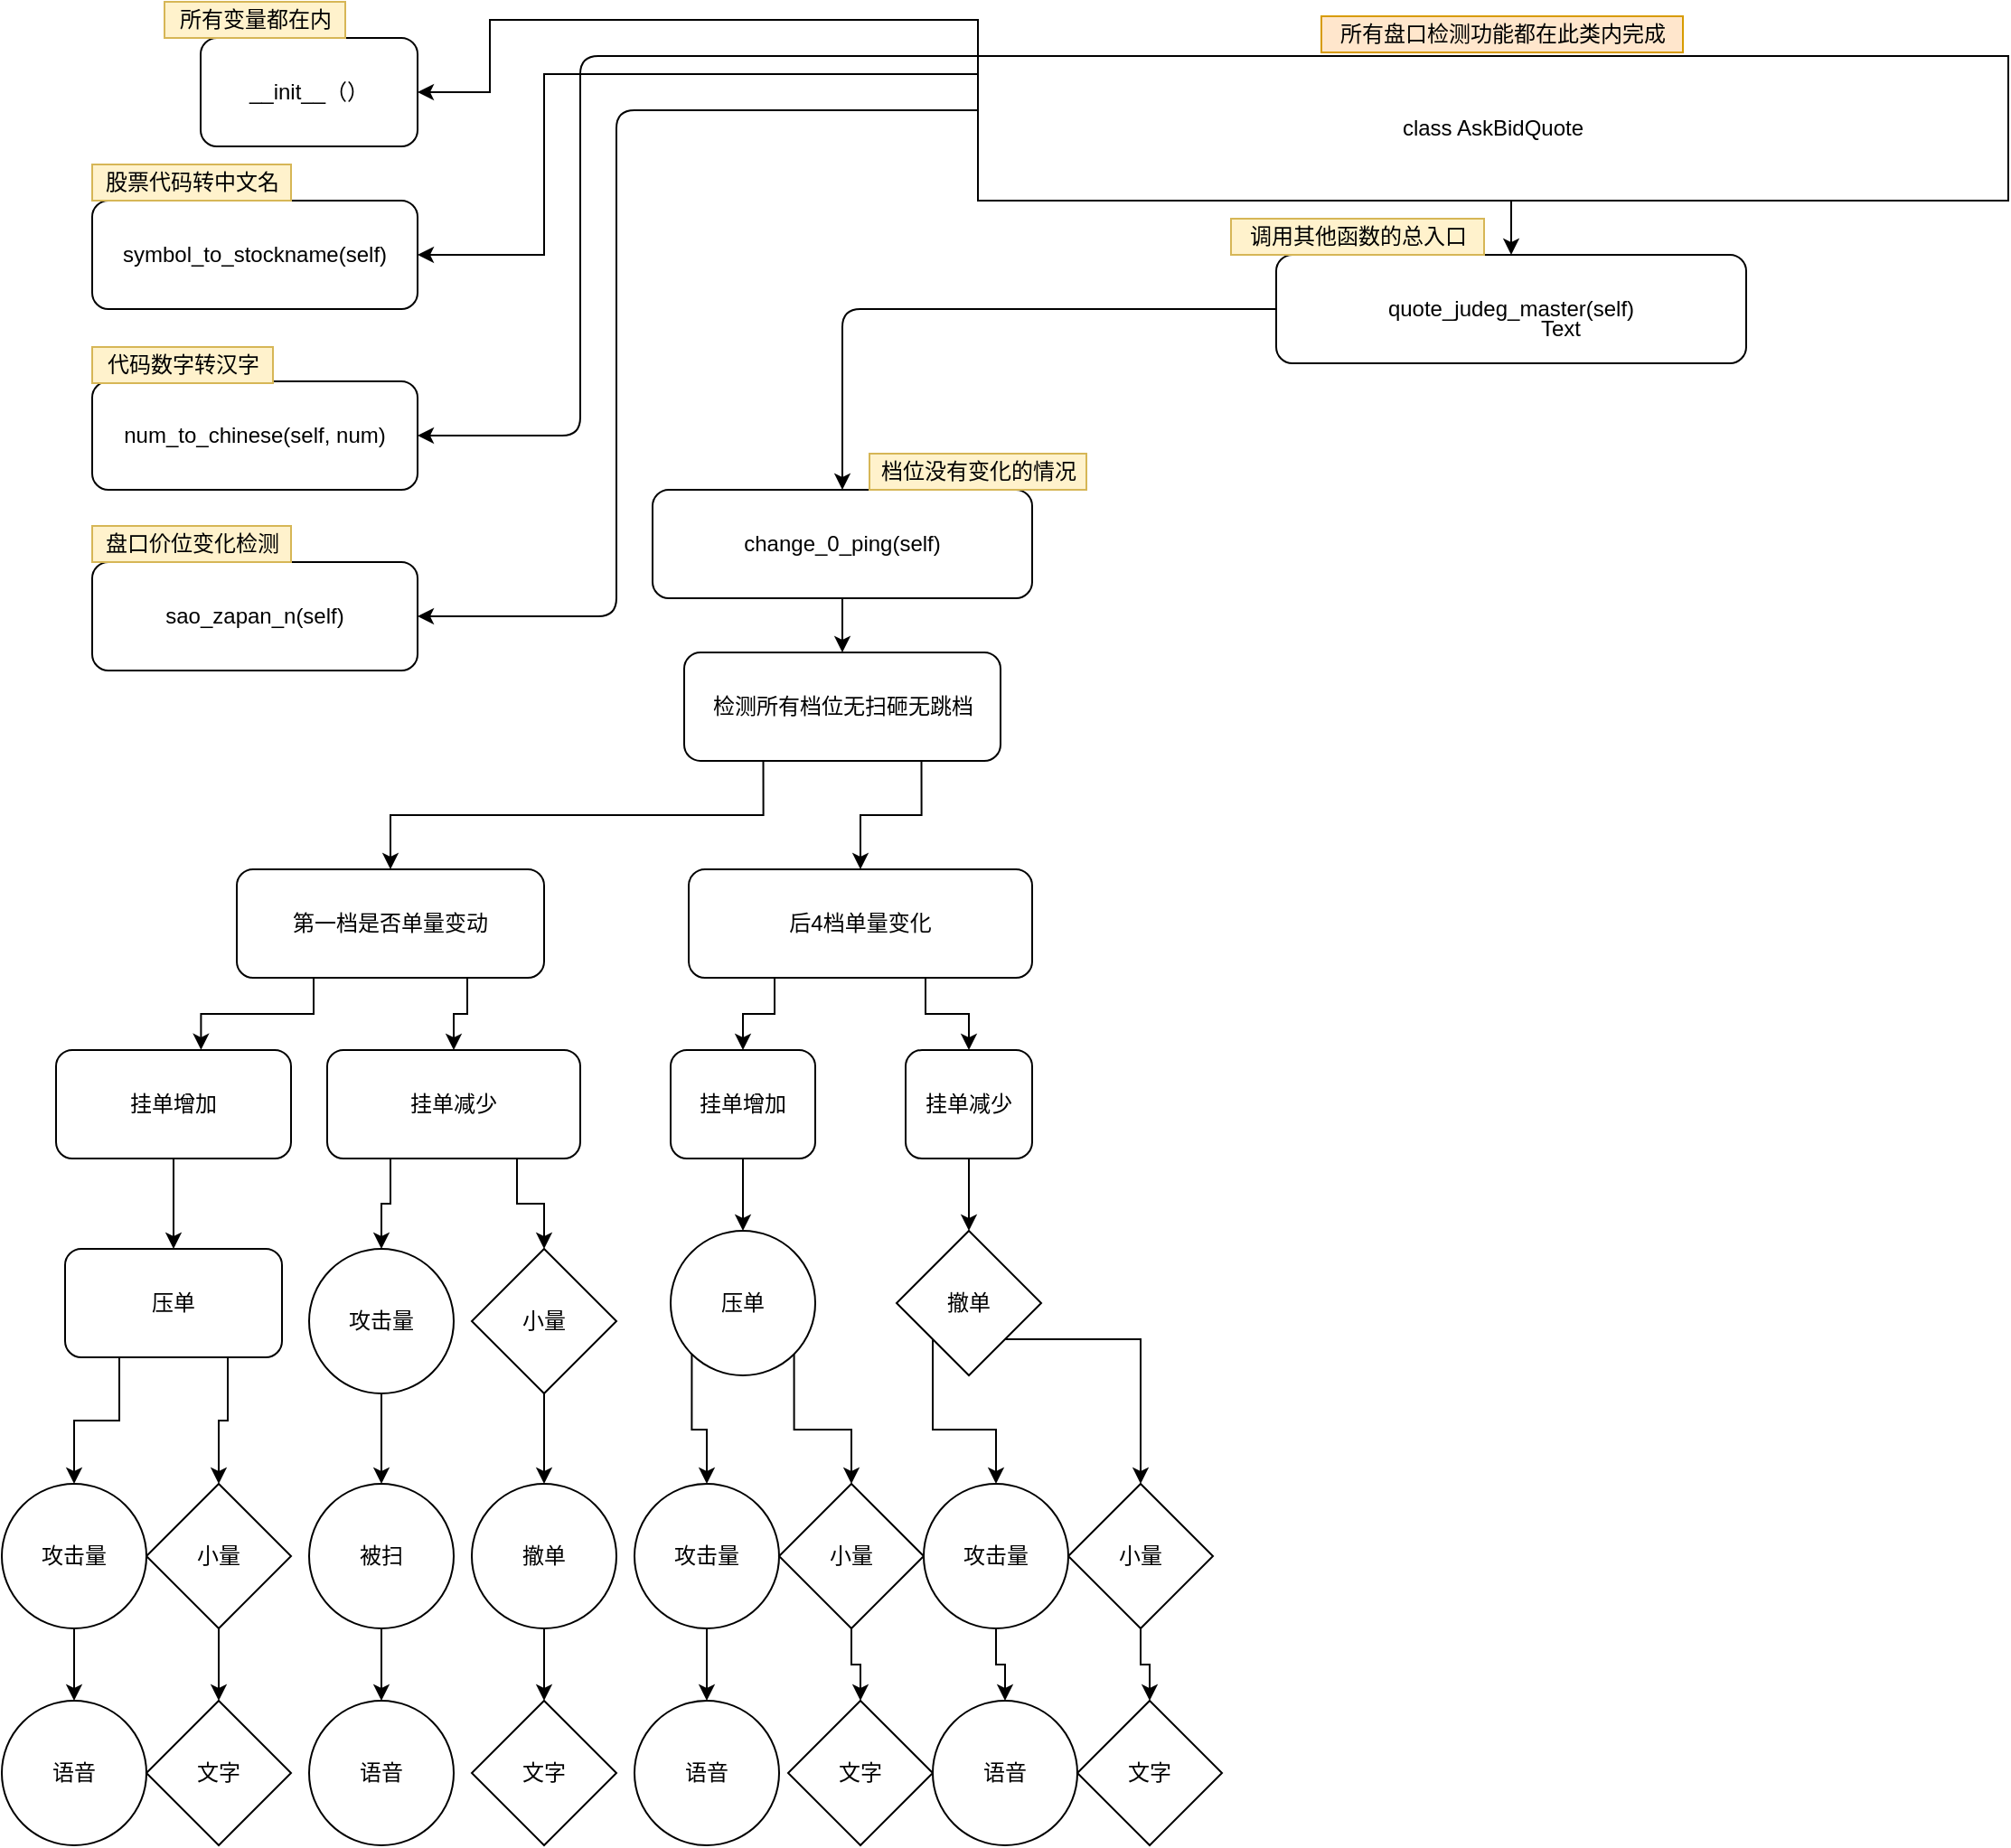 <mxfile version="12.5.6" type="github">
  <diagram id="dHWgx3uqRyAXGrRmZ57P" name="Page-1">
    <mxGraphModel dx="1673" dy="976" grid="1" gridSize="10" guides="1" tooltips="1" connect="1" arrows="1" fold="1" page="1" pageScale="1" pageWidth="1920" pageHeight="1200" math="0" shadow="0">
      <root>
        <mxCell id="0"/>
        <mxCell id="1" parent="0"/>
        <mxCell id="PrwOAb1tr_43_Qb7wZnU-9" style="edgeStyle=orthogonalEdgeStyle;rounded=0;orthogonalLoop=1;jettySize=auto;html=1;exitX=0.5;exitY=0;exitDx=0;exitDy=0;entryX=0.5;entryY=0;entryDx=0;entryDy=0;" edge="1" parent="1" source="PrwOAb1tr_43_Qb7wZnU-1" target="PrwOAb1tr_43_Qb7wZnU-7">
          <mxGeometry relative="1" as="geometry"/>
        </mxCell>
        <mxCell id="PrwOAb1tr_43_Qb7wZnU-11" style="edgeStyle=orthogonalEdgeStyle;rounded=0;orthogonalLoop=1;jettySize=auto;html=1;exitX=1;exitY=1;exitDx=0;exitDy=0;entryX=1;entryY=0.5;entryDx=0;entryDy=0;" edge="1" parent="1" source="PrwOAb1tr_43_Qb7wZnU-1" target="PrwOAb1tr_43_Qb7wZnU-3">
          <mxGeometry relative="1" as="geometry">
            <Array as="points">
              <mxPoint x="270" y="20"/>
              <mxPoint x="270" y="60"/>
            </Array>
          </mxGeometry>
        </mxCell>
        <mxCell id="PrwOAb1tr_43_Qb7wZnU-12" style="edgeStyle=orthogonalEdgeStyle;rounded=0;orthogonalLoop=1;jettySize=auto;html=1;exitX=1;exitY=0.5;exitDx=0;exitDy=0;entryX=1;entryY=0.5;entryDx=0;entryDy=0;" edge="1" parent="1" source="PrwOAb1tr_43_Qb7wZnU-1" target="PrwOAb1tr_43_Qb7wZnU-4">
          <mxGeometry relative="1" as="geometry">
            <Array as="points">
              <mxPoint x="540" y="50"/>
              <mxPoint x="300" y="50"/>
              <mxPoint x="300" y="150"/>
            </Array>
          </mxGeometry>
        </mxCell>
        <mxCell id="PrwOAb1tr_43_Qb7wZnU-1" value="class AskBidQuote" style="rounded=0;whiteSpace=wrap;html=1;flipH=0;flipV=1;direction=west;" vertex="1" parent="1">
          <mxGeometry x="540" y="40" width="570" height="80" as="geometry"/>
        </mxCell>
        <mxCell id="PrwOAb1tr_43_Qb7wZnU-3" value="__init__（）" style="rounded=1;whiteSpace=wrap;html=1;" vertex="1" parent="1">
          <mxGeometry x="110" y="30" width="120" height="60" as="geometry"/>
        </mxCell>
        <mxCell id="PrwOAb1tr_43_Qb7wZnU-4" value="symbol_to_stockname(self)" style="rounded=1;whiteSpace=wrap;html=1;" vertex="1" parent="1">
          <mxGeometry x="50" y="120" width="180" height="60" as="geometry"/>
        </mxCell>
        <mxCell id="PrwOAb1tr_43_Qb7wZnU-5" value="num_to_chinese(self, num)" style="rounded=1;whiteSpace=wrap;html=1;" vertex="1" parent="1">
          <mxGeometry x="50" y="220" width="180" height="60" as="geometry"/>
        </mxCell>
        <mxCell id="PrwOAb1tr_43_Qb7wZnU-7" value="quote_judeg_master(self)" style="rounded=1;whiteSpace=wrap;html=1;" vertex="1" parent="1">
          <mxGeometry x="705" y="150" width="260" height="60" as="geometry"/>
        </mxCell>
        <mxCell id="PrwOAb1tr_43_Qb7wZnU-14" value="sao_zapan_n(self)" style="rounded=1;whiteSpace=wrap;html=1;" vertex="1" parent="1">
          <mxGeometry x="50" y="320" width="180" height="60" as="geometry"/>
        </mxCell>
        <mxCell id="PrwOAb1tr_43_Qb7wZnU-15" value="" style="edgeStyle=elbowEdgeStyle;elbow=horizontal;endArrow=classic;html=1;entryX=1;entryY=0.5;entryDx=0;entryDy=0;" edge="1" parent="1" target="PrwOAb1tr_43_Qb7wZnU-5">
          <mxGeometry width="50" height="50" relative="1" as="geometry">
            <mxPoint x="540" y="40" as="sourcePoint"/>
            <mxPoint x="420" y="170" as="targetPoint"/>
            <Array as="points">
              <mxPoint x="320" y="190"/>
              <mxPoint x="320" y="199"/>
              <mxPoint x="320" y="120"/>
            </Array>
          </mxGeometry>
        </mxCell>
        <mxCell id="PrwOAb1tr_43_Qb7wZnU-16" value="" style="edgeStyle=elbowEdgeStyle;elbow=horizontal;endArrow=classic;html=1;exitX=1;exitY=0.375;exitDx=0;exitDy=0;exitPerimeter=0;entryX=1;entryY=0.5;entryDx=0;entryDy=0;" edge="1" parent="1" source="PrwOAb1tr_43_Qb7wZnU-1" target="PrwOAb1tr_43_Qb7wZnU-14">
          <mxGeometry width="50" height="50" relative="1" as="geometry">
            <mxPoint x="330" y="330" as="sourcePoint"/>
            <mxPoint x="380" y="280" as="targetPoint"/>
            <Array as="points">
              <mxPoint x="340" y="180"/>
            </Array>
          </mxGeometry>
        </mxCell>
        <mxCell id="PrwOAb1tr_43_Qb7wZnU-17" value="Text" style="text;html=1;align=center;verticalAlign=middle;resizable=0;points=[];autosize=1;" vertex="1" parent="1">
          <mxGeometry x="842" y="181" width="40" height="20" as="geometry"/>
        </mxCell>
        <mxCell id="PrwOAb1tr_43_Qb7wZnU-22" value="&lt;div&gt;所有盘口检测功能都在此类内完成&lt;/div&gt;" style="text;html=1;align=center;verticalAlign=middle;resizable=0;points=[];autosize=1;fillColor=#ffe6cc;strokeColor=#d79b00;" vertex="1" parent="1">
          <mxGeometry x="730" y="18" width="200" height="20" as="geometry"/>
        </mxCell>
        <mxCell id="PrwOAb1tr_43_Qb7wZnU-23" value="&lt;div&gt;调用其他函数的总入口&lt;/div&gt;" style="text;html=1;align=center;verticalAlign=middle;resizable=0;points=[];autosize=1;fillColor=#fff2cc;strokeColor=#d6b656;" vertex="1" parent="1">
          <mxGeometry x="680" y="130" width="140" height="20" as="geometry"/>
        </mxCell>
        <mxCell id="PrwOAb1tr_43_Qb7wZnU-24" value="&lt;div&gt;所有变量都在内&lt;/div&gt;" style="text;html=1;align=center;verticalAlign=middle;resizable=0;points=[];autosize=1;fillColor=#fff2cc;strokeColor=#d6b656;" vertex="1" parent="1">
          <mxGeometry x="90" y="10" width="100" height="20" as="geometry"/>
        </mxCell>
        <mxCell id="PrwOAb1tr_43_Qb7wZnU-25" value="股票代码转中文名" style="text;html=1;align=center;verticalAlign=middle;resizable=0;points=[];autosize=1;fillColor=#fff2cc;strokeColor=#d6b656;" vertex="1" parent="1">
          <mxGeometry x="50" y="100" width="110" height="20" as="geometry"/>
        </mxCell>
        <mxCell id="PrwOAb1tr_43_Qb7wZnU-26" value="&lt;div&gt;代码数字转汉字&lt;/div&gt;" style="text;html=1;align=center;verticalAlign=middle;resizable=0;points=[];autosize=1;fillColor=#fff2cc;strokeColor=#d6b656;" vertex="1" parent="1">
          <mxGeometry x="50" y="201" width="100" height="20" as="geometry"/>
        </mxCell>
        <mxCell id="PrwOAb1tr_43_Qb7wZnU-27" value="盘口价位变化检测" style="text;html=1;align=center;verticalAlign=middle;resizable=0;points=[];autosize=1;fillColor=#fff2cc;strokeColor=#d6b656;" vertex="1" parent="1">
          <mxGeometry x="50" y="300" width="110" height="20" as="geometry"/>
        </mxCell>
        <mxCell id="PrwOAb1tr_43_Qb7wZnU-34" style="edgeStyle=orthogonalEdgeStyle;rounded=0;orthogonalLoop=1;jettySize=auto;html=1;exitX=0.5;exitY=1;exitDx=0;exitDy=0;entryX=0.5;entryY=0;entryDx=0;entryDy=0;" edge="1" parent="1" source="PrwOAb1tr_43_Qb7wZnU-28" target="PrwOAb1tr_43_Qb7wZnU-32">
          <mxGeometry relative="1" as="geometry"/>
        </mxCell>
        <mxCell id="PrwOAb1tr_43_Qb7wZnU-28" value="change_0_ping(self)" style="rounded=1;whiteSpace=wrap;html=1;" vertex="1" parent="1">
          <mxGeometry x="360" y="280" width="210" height="60" as="geometry"/>
        </mxCell>
        <mxCell id="PrwOAb1tr_43_Qb7wZnU-30" value="" style="edgeStyle=elbowEdgeStyle;elbow=vertical;endArrow=classic;html=1;exitX=0;exitY=0.5;exitDx=0;exitDy=0;entryX=0.5;entryY=0;entryDx=0;entryDy=0;" edge="1" parent="1" source="PrwOAb1tr_43_Qb7wZnU-7" target="PrwOAb1tr_43_Qb7wZnU-28">
          <mxGeometry width="50" height="50" relative="1" as="geometry">
            <mxPoint x="50" y="450" as="sourcePoint"/>
            <mxPoint x="510" y="240" as="targetPoint"/>
            <Array as="points">
              <mxPoint x="610" y="180"/>
            </Array>
          </mxGeometry>
        </mxCell>
        <mxCell id="PrwOAb1tr_43_Qb7wZnU-31" value="&lt;div&gt;档位没有变化的情况&lt;/div&gt;" style="text;html=1;align=center;verticalAlign=middle;resizable=0;points=[];autosize=1;fillColor=#fff2cc;strokeColor=#d6b656;" vertex="1" parent="1">
          <mxGeometry x="480" y="260" width="120" height="20" as="geometry"/>
        </mxCell>
        <mxCell id="PrwOAb1tr_43_Qb7wZnU-36" style="edgeStyle=orthogonalEdgeStyle;rounded=0;orthogonalLoop=1;jettySize=auto;html=1;exitX=0.25;exitY=1;exitDx=0;exitDy=0;entryX=0.5;entryY=0;entryDx=0;entryDy=0;" edge="1" parent="1" source="PrwOAb1tr_43_Qb7wZnU-32" target="PrwOAb1tr_43_Qb7wZnU-35">
          <mxGeometry relative="1" as="geometry"/>
        </mxCell>
        <mxCell id="PrwOAb1tr_43_Qb7wZnU-38" style="edgeStyle=orthogonalEdgeStyle;rounded=0;orthogonalLoop=1;jettySize=auto;html=1;exitX=0.75;exitY=1;exitDx=0;exitDy=0;" edge="1" parent="1" source="PrwOAb1tr_43_Qb7wZnU-32" target="PrwOAb1tr_43_Qb7wZnU-37">
          <mxGeometry relative="1" as="geometry"/>
        </mxCell>
        <mxCell id="PrwOAb1tr_43_Qb7wZnU-32" value="&lt;div&gt;检测所有档位无扫砸无跳档&lt;/div&gt;" style="rounded=1;whiteSpace=wrap;html=1;" vertex="1" parent="1">
          <mxGeometry x="377.5" y="370" width="175" height="60" as="geometry"/>
        </mxCell>
        <mxCell id="PrwOAb1tr_43_Qb7wZnU-53" style="edgeStyle=orthogonalEdgeStyle;rounded=0;orthogonalLoop=1;jettySize=auto;html=1;exitX=0.25;exitY=1;exitDx=0;exitDy=0;entryX=0.617;entryY=-0.002;entryDx=0;entryDy=0;entryPerimeter=0;" edge="1" parent="1" source="PrwOAb1tr_43_Qb7wZnU-35" target="PrwOAb1tr_43_Qb7wZnU-51">
          <mxGeometry relative="1" as="geometry"/>
        </mxCell>
        <mxCell id="PrwOAb1tr_43_Qb7wZnU-54" style="edgeStyle=orthogonalEdgeStyle;rounded=0;orthogonalLoop=1;jettySize=auto;html=1;exitX=0.75;exitY=1;exitDx=0;exitDy=0;entryX=0.5;entryY=0;entryDx=0;entryDy=0;" edge="1" parent="1" source="PrwOAb1tr_43_Qb7wZnU-35" target="PrwOAb1tr_43_Qb7wZnU-52">
          <mxGeometry relative="1" as="geometry"/>
        </mxCell>
        <mxCell id="PrwOAb1tr_43_Qb7wZnU-35" value="&lt;div&gt;第一档是否单量变动&lt;/div&gt;" style="rounded=1;whiteSpace=wrap;html=1;" vertex="1" parent="1">
          <mxGeometry x="130" y="490" width="170" height="60" as="geometry"/>
        </mxCell>
        <mxCell id="PrwOAb1tr_43_Qb7wZnU-45" style="edgeStyle=orthogonalEdgeStyle;rounded=0;orthogonalLoop=1;jettySize=auto;html=1;exitX=0.5;exitY=1;exitDx=0;exitDy=0;" edge="1" parent="1" source="PrwOAb1tr_43_Qb7wZnU-37" target="PrwOAb1tr_43_Qb7wZnU-41">
          <mxGeometry relative="1" as="geometry">
            <Array as="points">
              <mxPoint x="511" y="550"/>
              <mxPoint x="511" y="570"/>
              <mxPoint x="535" y="570"/>
            </Array>
          </mxGeometry>
        </mxCell>
        <mxCell id="PrwOAb1tr_43_Qb7wZnU-81" style="edgeStyle=orthogonalEdgeStyle;rounded=0;orthogonalLoop=1;jettySize=auto;html=1;exitX=0.25;exitY=1;exitDx=0;exitDy=0;entryX=0.5;entryY=0;entryDx=0;entryDy=0;" edge="1" parent="1" source="PrwOAb1tr_43_Qb7wZnU-37" target="PrwOAb1tr_43_Qb7wZnU-47">
          <mxGeometry relative="1" as="geometry"/>
        </mxCell>
        <mxCell id="PrwOAb1tr_43_Qb7wZnU-37" value="后4档单量变化" style="rounded=1;whiteSpace=wrap;html=1;" vertex="1" parent="1">
          <mxGeometry x="380" y="490" width="190" height="60" as="geometry"/>
        </mxCell>
        <mxCell id="PrwOAb1tr_43_Qb7wZnU-69" style="edgeStyle=orthogonalEdgeStyle;rounded=0;orthogonalLoop=1;jettySize=auto;html=1;exitX=0.5;exitY=1;exitDx=0;exitDy=0;entryX=0.5;entryY=0;entryDx=0;entryDy=0;" edge="1" parent="1" source="PrwOAb1tr_43_Qb7wZnU-40" target="PrwOAb1tr_43_Qb7wZnU-67">
          <mxGeometry relative="1" as="geometry"/>
        </mxCell>
        <mxCell id="PrwOAb1tr_43_Qb7wZnU-40" value="小量" style="rhombus;whiteSpace=wrap;html=1;" vertex="1" parent="1">
          <mxGeometry x="80" y="830" width="80" height="80" as="geometry"/>
        </mxCell>
        <mxCell id="PrwOAb1tr_43_Qb7wZnU-86" style="edgeStyle=orthogonalEdgeStyle;rounded=0;orthogonalLoop=1;jettySize=auto;html=1;exitX=0.5;exitY=1;exitDx=0;exitDy=0;entryX=0.5;entryY=0;entryDx=0;entryDy=0;" edge="1" parent="1" source="PrwOAb1tr_43_Qb7wZnU-41" target="PrwOAb1tr_43_Qb7wZnU-84">
          <mxGeometry relative="1" as="geometry"/>
        </mxCell>
        <mxCell id="PrwOAb1tr_43_Qb7wZnU-41" value="挂单减少" style="rounded=1;whiteSpace=wrap;html=1;" vertex="1" parent="1">
          <mxGeometry x="500" y="590" width="70" height="60" as="geometry"/>
        </mxCell>
        <mxCell id="PrwOAb1tr_43_Qb7wZnU-85" style="edgeStyle=orthogonalEdgeStyle;rounded=0;orthogonalLoop=1;jettySize=auto;html=1;exitX=0.5;exitY=1;exitDx=0;exitDy=0;entryX=0.5;entryY=0;entryDx=0;entryDy=0;" edge="1" parent="1" source="PrwOAb1tr_43_Qb7wZnU-47" target="PrwOAb1tr_43_Qb7wZnU-83">
          <mxGeometry relative="1" as="geometry"/>
        </mxCell>
        <mxCell id="PrwOAb1tr_43_Qb7wZnU-47" value="挂单增加" style="rounded=1;whiteSpace=wrap;html=1;" vertex="1" parent="1">
          <mxGeometry x="370" y="590" width="80" height="60" as="geometry"/>
        </mxCell>
        <mxCell id="PrwOAb1tr_43_Qb7wZnU-70" style="edgeStyle=orthogonalEdgeStyle;rounded=0;orthogonalLoop=1;jettySize=auto;html=1;exitX=0.5;exitY=1;exitDx=0;exitDy=0;entryX=0.5;entryY=0;entryDx=0;entryDy=0;" edge="1" parent="1" source="PrwOAb1tr_43_Qb7wZnU-49" target="PrwOAb1tr_43_Qb7wZnU-63">
          <mxGeometry relative="1" as="geometry"/>
        </mxCell>
        <mxCell id="PrwOAb1tr_43_Qb7wZnU-49" value="攻击量" style="ellipse;whiteSpace=wrap;html=1;aspect=fixed;" vertex="1" parent="1">
          <mxGeometry x="170" y="700" width="80" height="80" as="geometry"/>
        </mxCell>
        <mxCell id="PrwOAb1tr_43_Qb7wZnU-77" style="edgeStyle=orthogonalEdgeStyle;rounded=0;orthogonalLoop=1;jettySize=auto;html=1;exitX=0.5;exitY=1;exitDx=0;exitDy=0;entryX=0.5;entryY=0;entryDx=0;entryDy=0;" edge="1" parent="1" source="PrwOAb1tr_43_Qb7wZnU-51" target="PrwOAb1tr_43_Qb7wZnU-76">
          <mxGeometry relative="1" as="geometry"/>
        </mxCell>
        <mxCell id="PrwOAb1tr_43_Qb7wZnU-51" value="挂单增加" style="rounded=1;whiteSpace=wrap;html=1;" vertex="1" parent="1">
          <mxGeometry x="30" y="590" width="130" height="60" as="geometry"/>
        </mxCell>
        <mxCell id="PrwOAb1tr_43_Qb7wZnU-61" style="edgeStyle=orthogonalEdgeStyle;rounded=0;orthogonalLoop=1;jettySize=auto;html=1;exitX=0.25;exitY=1;exitDx=0;exitDy=0;entryX=0.5;entryY=0;entryDx=0;entryDy=0;" edge="1" parent="1" source="PrwOAb1tr_43_Qb7wZnU-52" target="PrwOAb1tr_43_Qb7wZnU-49">
          <mxGeometry relative="1" as="geometry"/>
        </mxCell>
        <mxCell id="PrwOAb1tr_43_Qb7wZnU-62" style="edgeStyle=orthogonalEdgeStyle;rounded=0;orthogonalLoop=1;jettySize=auto;html=1;exitX=0.75;exitY=1;exitDx=0;exitDy=0;entryX=0.5;entryY=0;entryDx=0;entryDy=0;" edge="1" parent="1" source="PrwOAb1tr_43_Qb7wZnU-52" target="PrwOAb1tr_43_Qb7wZnU-55">
          <mxGeometry relative="1" as="geometry"/>
        </mxCell>
        <mxCell id="PrwOAb1tr_43_Qb7wZnU-52" value="挂单减少" style="rounded=1;whiteSpace=wrap;html=1;" vertex="1" parent="1">
          <mxGeometry x="180" y="590" width="140" height="60" as="geometry"/>
        </mxCell>
        <mxCell id="PrwOAb1tr_43_Qb7wZnU-71" style="edgeStyle=orthogonalEdgeStyle;rounded=0;orthogonalLoop=1;jettySize=auto;html=1;exitX=0.5;exitY=1;exitDx=0;exitDy=0;entryX=0.5;entryY=0;entryDx=0;entryDy=0;" edge="1" parent="1" source="PrwOAb1tr_43_Qb7wZnU-55" target="PrwOAb1tr_43_Qb7wZnU-64">
          <mxGeometry relative="1" as="geometry"/>
        </mxCell>
        <mxCell id="PrwOAb1tr_43_Qb7wZnU-55" value="小量" style="rhombus;whiteSpace=wrap;html=1;" vertex="1" parent="1">
          <mxGeometry x="260" y="700" width="80" height="80" as="geometry"/>
        </mxCell>
        <mxCell id="PrwOAb1tr_43_Qb7wZnU-68" style="edgeStyle=orthogonalEdgeStyle;rounded=0;orthogonalLoop=1;jettySize=auto;html=1;exitX=0.5;exitY=1;exitDx=0;exitDy=0;entryX=0.5;entryY=0;entryDx=0;entryDy=0;" edge="1" parent="1" source="PrwOAb1tr_43_Qb7wZnU-56" target="PrwOAb1tr_43_Qb7wZnU-65">
          <mxGeometry relative="1" as="geometry"/>
        </mxCell>
        <mxCell id="PrwOAb1tr_43_Qb7wZnU-56" value="攻击量" style="ellipse;whiteSpace=wrap;html=1;aspect=fixed;" vertex="1" parent="1">
          <mxGeometry x="-2.276e-15" y="830" width="80" height="80" as="geometry"/>
        </mxCell>
        <mxCell id="PrwOAb1tr_43_Qb7wZnU-73" style="edgeStyle=orthogonalEdgeStyle;rounded=0;orthogonalLoop=1;jettySize=auto;html=1;exitX=0.5;exitY=1;exitDx=0;exitDy=0;entryX=0.5;entryY=0;entryDx=0;entryDy=0;" edge="1" parent="1" source="PrwOAb1tr_43_Qb7wZnU-63" target="PrwOAb1tr_43_Qb7wZnU-72">
          <mxGeometry relative="1" as="geometry"/>
        </mxCell>
        <mxCell id="PrwOAb1tr_43_Qb7wZnU-63" value="&lt;div&gt;被扫&lt;/div&gt;" style="ellipse;whiteSpace=wrap;html=1;aspect=fixed;" vertex="1" parent="1">
          <mxGeometry x="170" y="830" width="80" height="80" as="geometry"/>
        </mxCell>
        <mxCell id="PrwOAb1tr_43_Qb7wZnU-75" style="edgeStyle=orthogonalEdgeStyle;rounded=0;orthogonalLoop=1;jettySize=auto;html=1;exitX=0.5;exitY=1;exitDx=0;exitDy=0;entryX=0.5;entryY=0;entryDx=0;entryDy=0;" edge="1" parent="1" source="PrwOAb1tr_43_Qb7wZnU-64" target="PrwOAb1tr_43_Qb7wZnU-74">
          <mxGeometry relative="1" as="geometry"/>
        </mxCell>
        <mxCell id="PrwOAb1tr_43_Qb7wZnU-64" value="撤单" style="ellipse;whiteSpace=wrap;html=1;aspect=fixed;" vertex="1" parent="1">
          <mxGeometry x="260" y="830" width="80" height="80" as="geometry"/>
        </mxCell>
        <mxCell id="PrwOAb1tr_43_Qb7wZnU-65" value="语音" style="ellipse;whiteSpace=wrap;html=1;aspect=fixed;" vertex="1" parent="1">
          <mxGeometry y="950" width="80" height="80" as="geometry"/>
        </mxCell>
        <mxCell id="PrwOAb1tr_43_Qb7wZnU-67" value="文字" style="rhombus;whiteSpace=wrap;html=1;" vertex="1" parent="1">
          <mxGeometry x="80" y="950" width="80" height="80" as="geometry"/>
        </mxCell>
        <mxCell id="PrwOAb1tr_43_Qb7wZnU-72" value="语音" style="ellipse;whiteSpace=wrap;html=1;aspect=fixed;" vertex="1" parent="1">
          <mxGeometry x="170" y="950" width="80" height="80" as="geometry"/>
        </mxCell>
        <mxCell id="PrwOAb1tr_43_Qb7wZnU-74" value="文字" style="rhombus;whiteSpace=wrap;html=1;" vertex="1" parent="1">
          <mxGeometry x="260" y="950" width="80" height="80" as="geometry"/>
        </mxCell>
        <mxCell id="PrwOAb1tr_43_Qb7wZnU-78" style="edgeStyle=orthogonalEdgeStyle;rounded=0;orthogonalLoop=1;jettySize=auto;html=1;exitX=0.25;exitY=1;exitDx=0;exitDy=0;entryX=0.5;entryY=0;entryDx=0;entryDy=0;" edge="1" parent="1" source="PrwOAb1tr_43_Qb7wZnU-76" target="PrwOAb1tr_43_Qb7wZnU-56">
          <mxGeometry relative="1" as="geometry"/>
        </mxCell>
        <mxCell id="PrwOAb1tr_43_Qb7wZnU-79" style="edgeStyle=orthogonalEdgeStyle;rounded=0;orthogonalLoop=1;jettySize=auto;html=1;exitX=0.75;exitY=1;exitDx=0;exitDy=0;" edge="1" parent="1" source="PrwOAb1tr_43_Qb7wZnU-76" target="PrwOAb1tr_43_Qb7wZnU-40">
          <mxGeometry relative="1" as="geometry"/>
        </mxCell>
        <mxCell id="PrwOAb1tr_43_Qb7wZnU-76" value="压单" style="rounded=1;whiteSpace=wrap;html=1;" vertex="1" parent="1">
          <mxGeometry x="35" y="700" width="120" height="60" as="geometry"/>
        </mxCell>
        <mxCell id="PrwOAb1tr_43_Qb7wZnU-95" style="edgeStyle=orthogonalEdgeStyle;rounded=0;orthogonalLoop=1;jettySize=auto;html=1;exitX=0;exitY=1;exitDx=0;exitDy=0;entryX=0.5;entryY=0;entryDx=0;entryDy=0;" edge="1" parent="1" source="PrwOAb1tr_43_Qb7wZnU-83" target="PrwOAb1tr_43_Qb7wZnU-87">
          <mxGeometry relative="1" as="geometry"/>
        </mxCell>
        <mxCell id="PrwOAb1tr_43_Qb7wZnU-96" style="edgeStyle=orthogonalEdgeStyle;rounded=0;orthogonalLoop=1;jettySize=auto;html=1;exitX=1;exitY=1;exitDx=0;exitDy=0;entryX=0.5;entryY=0;entryDx=0;entryDy=0;" edge="1" parent="1" source="PrwOAb1tr_43_Qb7wZnU-83" target="PrwOAb1tr_43_Qb7wZnU-88">
          <mxGeometry relative="1" as="geometry"/>
        </mxCell>
        <mxCell id="PrwOAb1tr_43_Qb7wZnU-83" value="压单" style="ellipse;whiteSpace=wrap;html=1;aspect=fixed;" vertex="1" parent="1">
          <mxGeometry x="370" y="690" width="80" height="80" as="geometry"/>
        </mxCell>
        <mxCell id="PrwOAb1tr_43_Qb7wZnU-97" style="edgeStyle=orthogonalEdgeStyle;rounded=0;orthogonalLoop=1;jettySize=auto;html=1;exitX=0;exitY=1;exitDx=0;exitDy=0;entryX=0.5;entryY=0;entryDx=0;entryDy=0;" edge="1" parent="1" source="PrwOAb1tr_43_Qb7wZnU-84" target="PrwOAb1tr_43_Qb7wZnU-89">
          <mxGeometry relative="1" as="geometry"/>
        </mxCell>
        <mxCell id="PrwOAb1tr_43_Qb7wZnU-98" style="edgeStyle=orthogonalEdgeStyle;rounded=0;orthogonalLoop=1;jettySize=auto;html=1;exitX=1;exitY=1;exitDx=0;exitDy=0;" edge="1" parent="1" source="PrwOAb1tr_43_Qb7wZnU-84" target="PrwOAb1tr_43_Qb7wZnU-90">
          <mxGeometry relative="1" as="geometry"/>
        </mxCell>
        <mxCell id="PrwOAb1tr_43_Qb7wZnU-84" value="撤单" style="rhombus;whiteSpace=wrap;html=1;" vertex="1" parent="1">
          <mxGeometry x="495" y="690" width="80" height="80" as="geometry"/>
        </mxCell>
        <mxCell id="PrwOAb1tr_43_Qb7wZnU-99" style="edgeStyle=orthogonalEdgeStyle;rounded=0;orthogonalLoop=1;jettySize=auto;html=1;exitX=0.5;exitY=1;exitDx=0;exitDy=0;entryX=0.5;entryY=0;entryDx=0;entryDy=0;" edge="1" parent="1" source="PrwOAb1tr_43_Qb7wZnU-87" target="PrwOAb1tr_43_Qb7wZnU-91">
          <mxGeometry relative="1" as="geometry"/>
        </mxCell>
        <mxCell id="PrwOAb1tr_43_Qb7wZnU-87" value="攻击量" style="ellipse;whiteSpace=wrap;html=1;aspect=fixed;" vertex="1" parent="1">
          <mxGeometry x="350" y="830" width="80" height="80" as="geometry"/>
        </mxCell>
        <mxCell id="PrwOAb1tr_43_Qb7wZnU-100" style="edgeStyle=orthogonalEdgeStyle;rounded=0;orthogonalLoop=1;jettySize=auto;html=1;exitX=0.5;exitY=1;exitDx=0;exitDy=0;entryX=0.5;entryY=0;entryDx=0;entryDy=0;" edge="1" parent="1" source="PrwOAb1tr_43_Qb7wZnU-88" target="PrwOAb1tr_43_Qb7wZnU-92">
          <mxGeometry relative="1" as="geometry"/>
        </mxCell>
        <mxCell id="PrwOAb1tr_43_Qb7wZnU-88" value="小量" style="rhombus;whiteSpace=wrap;html=1;" vertex="1" parent="1">
          <mxGeometry x="430" y="830" width="80" height="80" as="geometry"/>
        </mxCell>
        <mxCell id="PrwOAb1tr_43_Qb7wZnU-101" style="edgeStyle=orthogonalEdgeStyle;rounded=0;orthogonalLoop=1;jettySize=auto;html=1;exitX=0.5;exitY=1;exitDx=0;exitDy=0;entryX=0.5;entryY=0;entryDx=0;entryDy=0;" edge="1" parent="1" source="PrwOAb1tr_43_Qb7wZnU-89" target="PrwOAb1tr_43_Qb7wZnU-93">
          <mxGeometry relative="1" as="geometry"/>
        </mxCell>
        <mxCell id="PrwOAb1tr_43_Qb7wZnU-89" value="攻击量" style="ellipse;whiteSpace=wrap;html=1;aspect=fixed;" vertex="1" parent="1">
          <mxGeometry x="510" y="830" width="80" height="80" as="geometry"/>
        </mxCell>
        <mxCell id="PrwOAb1tr_43_Qb7wZnU-102" style="edgeStyle=orthogonalEdgeStyle;rounded=0;orthogonalLoop=1;jettySize=auto;html=1;exitX=0.5;exitY=1;exitDx=0;exitDy=0;entryX=0.5;entryY=0;entryDx=0;entryDy=0;" edge="1" parent="1" source="PrwOAb1tr_43_Qb7wZnU-90" target="PrwOAb1tr_43_Qb7wZnU-94">
          <mxGeometry relative="1" as="geometry"/>
        </mxCell>
        <mxCell id="PrwOAb1tr_43_Qb7wZnU-90" value="小量" style="rhombus;whiteSpace=wrap;html=1;" vertex="1" parent="1">
          <mxGeometry x="590" y="830" width="80" height="80" as="geometry"/>
        </mxCell>
        <mxCell id="PrwOAb1tr_43_Qb7wZnU-91" value="语音" style="ellipse;whiteSpace=wrap;html=1;aspect=fixed;" vertex="1" parent="1">
          <mxGeometry x="350" y="950" width="80" height="80" as="geometry"/>
        </mxCell>
        <mxCell id="PrwOAb1tr_43_Qb7wZnU-92" value="文字" style="rhombus;whiteSpace=wrap;html=1;" vertex="1" parent="1">
          <mxGeometry x="435" y="950" width="80" height="80" as="geometry"/>
        </mxCell>
        <mxCell id="PrwOAb1tr_43_Qb7wZnU-93" value="语音" style="ellipse;whiteSpace=wrap;html=1;aspect=fixed;" vertex="1" parent="1">
          <mxGeometry x="515" y="950" width="80" height="80" as="geometry"/>
        </mxCell>
        <mxCell id="PrwOAb1tr_43_Qb7wZnU-94" value="文字" style="rhombus;whiteSpace=wrap;html=1;" vertex="1" parent="1">
          <mxGeometry x="595" y="950" width="80" height="80" as="geometry"/>
        </mxCell>
      </root>
    </mxGraphModel>
  </diagram>
</mxfile>
